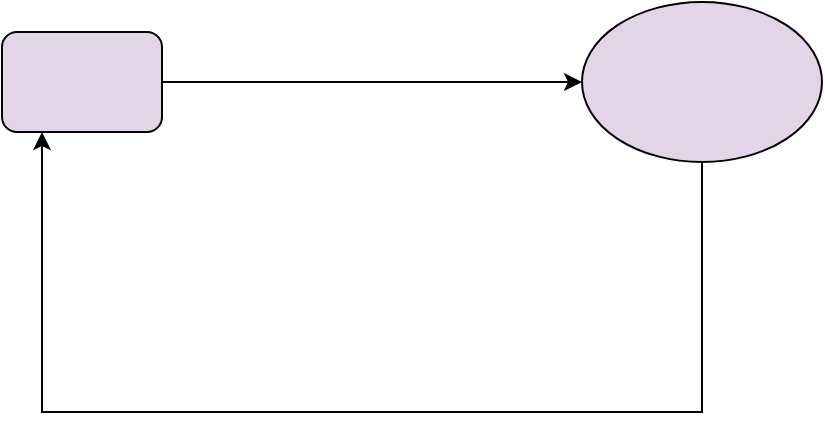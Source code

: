 <mxfile version="13.11.0" type="github"><diagram id="2_TChWOzdwiR6xvkDebC" name="第 1 页"><mxGraphModel dx="984" dy="657" grid="1" gridSize="10" guides="1" tooltips="1" connect="1" arrows="1" fold="1" page="1" pageScale="1" pageWidth="1100" pageHeight="850" math="0" shadow="0"><root><mxCell id="0"/><mxCell id="1" parent="0"/><mxCell id="urYfTAZTAXZUKsKjfxCo-3" value="" style="edgeStyle=orthogonalEdgeStyle;rounded=0;orthogonalLoop=1;jettySize=auto;html=1;" parent="1" source="urYfTAZTAXZUKsKjfxCo-1" target="urYfTAZTAXZUKsKjfxCo-2" edge="1"><mxGeometry relative="1" as="geometry"/></mxCell><mxCell id="urYfTAZTAXZUKsKjfxCo-1" value="" style="rounded=1;whiteSpace=wrap;html=1;fillColor=#E1D5E7;" parent="1" vertex="1"><mxGeometry x="230" y="140" width="80" height="50" as="geometry"/></mxCell><mxCell id="urYfTAZTAXZUKsKjfxCo-4" style="edgeStyle=orthogonalEdgeStyle;rounded=0;orthogonalLoop=1;jettySize=auto;html=1;entryX=0.25;entryY=1;entryDx=0;entryDy=0;" parent="1" source="urYfTAZTAXZUKsKjfxCo-2" target="urYfTAZTAXZUKsKjfxCo-1" edge="1"><mxGeometry relative="1" as="geometry"><mxPoint x="580" y="360" as="targetPoint"/><Array as="points"><mxPoint x="580" y="330"/><mxPoint x="250" y="330"/></Array></mxGeometry></mxCell><mxCell id="urYfTAZTAXZUKsKjfxCo-2" value="" style="ellipse;whiteSpace=wrap;html=1;rounded=1;fillColor=#E1D5E7;" parent="1" vertex="1"><mxGeometry x="520" y="125" width="120" height="80" as="geometry"/></mxCell></root></mxGraphModel></diagram></mxfile>